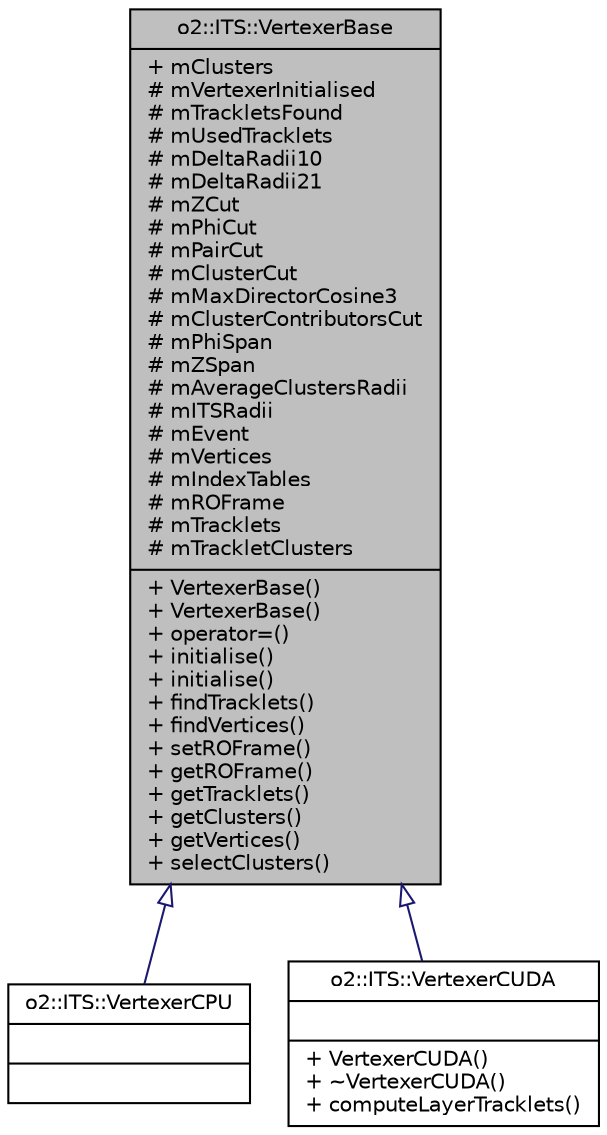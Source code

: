 digraph "o2::ITS::VertexerBase"
{
 // INTERACTIVE_SVG=YES
  bgcolor="transparent";
  edge [fontname="Helvetica",fontsize="10",labelfontname="Helvetica",labelfontsize="10"];
  node [fontname="Helvetica",fontsize="10",shape=record];
  Node1 [label="{o2::ITS::VertexerBase\n|+ mClusters\l# mVertexerInitialised\l# mTrackletsFound\l# mUsedTracklets\l# mDeltaRadii10\l# mDeltaRadii21\l# mZCut\l# mPhiCut\l# mPairCut\l# mClusterCut\l# mMaxDirectorCosine3\l# mClusterContributorsCut\l# mPhiSpan\l# mZSpan\l# mAverageClustersRadii\l# mITSRadii\l# mEvent\l# mVertices\l# mIndexTables\l# mROFrame\l# mTracklets\l# mTrackletClusters\l|+ VertexerBase()\l+ VertexerBase()\l+ operator=()\l+ initialise()\l+ initialise()\l+ findTracklets()\l+ findVertices()\l+ setROFrame()\l+ getROFrame()\l+ getTracklets()\l+ getClusters()\l+ getVertices()\l+ selectClusters()\l}",height=0.2,width=0.4,color="black", fillcolor="grey75", style="filled" fontcolor="black"];
  Node1 -> Node2 [dir="back",color="midnightblue",fontsize="10",style="solid",arrowtail="onormal",fontname="Helvetica"];
  Node2 [label="{o2::ITS::VertexerCPU\n||}",height=0.2,width=0.4,color="black",URL="$df/dab/classo2_1_1ITS_1_1VertexerCPU.html"];
  Node1 -> Node3 [dir="back",color="midnightblue",fontsize="10",style="solid",arrowtail="onormal",fontname="Helvetica"];
  Node3 [label="{o2::ITS::VertexerCUDA\n||+ VertexerCUDA()\l+ ~VertexerCUDA()\l+ computeLayerTracklets()\l}",height=0.2,width=0.4,color="black",URL="$db/df1/classo2_1_1ITS_1_1VertexerCUDA.html"];
}
